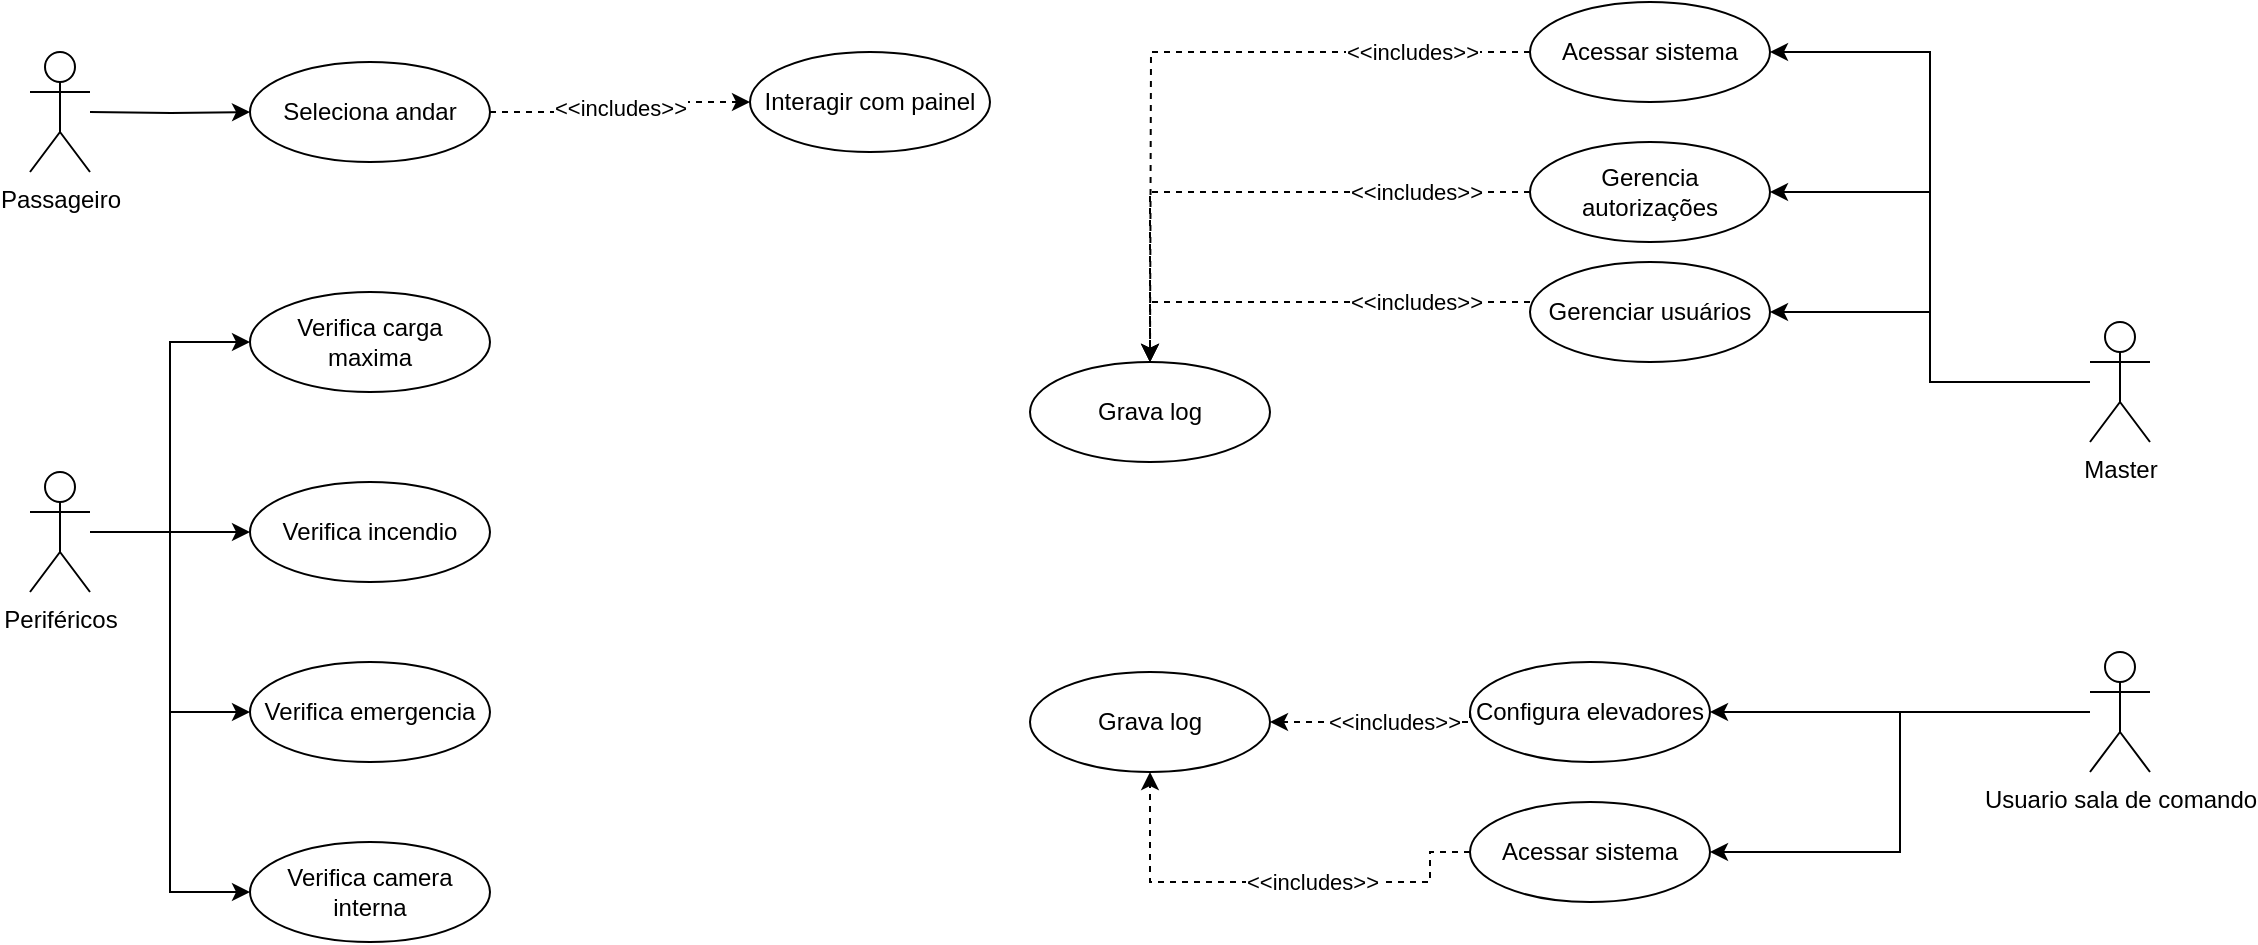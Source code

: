 <mxfile version="20.5.3" type="device"><diagram id="C5RBs43oDa-KdzZeNtuy" name="Page-1"><mxGraphModel dx="2723" dy="972" grid="1" gridSize="10" guides="1" tooltips="1" connect="1" arrows="1" fold="1" page="1" pageScale="1" pageWidth="827" pageHeight="1169" math="0" shadow="0"><root><mxCell id="WIyWlLk6GJQsqaUBKTNV-0"/><mxCell id="WIyWlLk6GJQsqaUBKTNV-1" parent="WIyWlLk6GJQsqaUBKTNV-0"/><mxCell id="w6NfBFmECtoZKY9oJgBz-2" style="edgeStyle=orthogonalEdgeStyle;rounded=0;orthogonalLoop=1;jettySize=auto;html=1;entryX=0;entryY=0.5;entryDx=0;entryDy=0;" parent="WIyWlLk6GJQsqaUBKTNV-1" target="w6NfBFmECtoZKY9oJgBz-17" edge="1"><mxGeometry relative="1" as="geometry"><mxPoint x="-240" y="255" as="targetPoint"/><mxPoint x="-320" y="255" as="sourcePoint"/></mxGeometry></mxCell><mxCell id="w6NfBFmECtoZKY9oJgBz-0" value="Passageiro" style="shape=umlActor;verticalLabelPosition=bottom;verticalAlign=top;html=1;outlineConnect=0;" parent="WIyWlLk6GJQsqaUBKTNV-1" vertex="1"><mxGeometry x="-350" y="225" width="30" height="60" as="geometry"/></mxCell><mxCell id="w6NfBFmECtoZKY9oJgBz-23" style="edgeStyle=orthogonalEdgeStyle;shape=connector;rounded=0;orthogonalLoop=1;jettySize=auto;html=1;entryX=1;entryY=0.5;entryDx=0;entryDy=0;labelBackgroundColor=default;strokeColor=default;fontFamily=Helvetica;fontSize=11;fontColor=default;endArrow=classic;" parent="WIyWlLk6GJQsqaUBKTNV-1" source="w6NfBFmECtoZKY9oJgBz-15" target="w6NfBFmECtoZKY9oJgBz-19" edge="1"><mxGeometry relative="1" as="geometry"/></mxCell><mxCell id="w6NfBFmECtoZKY9oJgBz-36" style="edgeStyle=orthogonalEdgeStyle;shape=connector;rounded=0;orthogonalLoop=1;jettySize=auto;html=1;entryX=1;entryY=0.5;entryDx=0;entryDy=0;labelBackgroundColor=default;strokeColor=default;fontFamily=Helvetica;fontSize=11;fontColor=default;endArrow=classic;" parent="WIyWlLk6GJQsqaUBKTNV-1" source="w6NfBFmECtoZKY9oJgBz-15" target="w6NfBFmECtoZKY9oJgBz-27" edge="1"><mxGeometry relative="1" as="geometry"/></mxCell><mxCell id="Lpwr_iQRA4s3-JbPPNT5-17" style="edgeStyle=orthogonalEdgeStyle;rounded=0;orthogonalLoop=1;jettySize=auto;html=1;entryX=1;entryY=0.5;entryDx=0;entryDy=0;" edge="1" parent="WIyWlLk6GJQsqaUBKTNV-1" source="w6NfBFmECtoZKY9oJgBz-15" target="Lpwr_iQRA4s3-JbPPNT5-16"><mxGeometry relative="1" as="geometry"/></mxCell><mxCell id="w6NfBFmECtoZKY9oJgBz-15" value="Master" style="shape=umlActor;verticalLabelPosition=bottom;verticalAlign=top;html=1;outlineConnect=0;" parent="WIyWlLk6GJQsqaUBKTNV-1" vertex="1"><mxGeometry x="680" y="360" width="30" height="60" as="geometry"/></mxCell><mxCell id="w6NfBFmECtoZKY9oJgBz-17" value="Seleciona andar" style="ellipse;whiteSpace=wrap;html=1;" parent="WIyWlLk6GJQsqaUBKTNV-1" vertex="1"><mxGeometry x="-240" y="230" width="120" height="50" as="geometry"/></mxCell><mxCell id="w6NfBFmECtoZKY9oJgBz-19" value="Gerencia autorizações" style="ellipse;whiteSpace=wrap;html=1;" parent="WIyWlLk6GJQsqaUBKTNV-1" vertex="1"><mxGeometry x="400" y="270" width="120" height="50" as="geometry"/></mxCell><mxCell id="w6NfBFmECtoZKY9oJgBz-22" value="Grava log" style="ellipse;whiteSpace=wrap;html=1;" parent="WIyWlLk6GJQsqaUBKTNV-1" vertex="1"><mxGeometry x="150" y="380" width="120" height="50" as="geometry"/></mxCell><mxCell id="Lpwr_iQRA4s3-JbPPNT5-4" style="edgeStyle=orthogonalEdgeStyle;rounded=0;orthogonalLoop=1;jettySize=auto;html=1;entryX=1;entryY=0.5;entryDx=0;entryDy=0;" edge="1" parent="WIyWlLk6GJQsqaUBKTNV-1" source="w6NfBFmECtoZKY9oJgBz-26" target="Lpwr_iQRA4s3-JbPPNT5-3"><mxGeometry relative="1" as="geometry"/></mxCell><mxCell id="Lpwr_iQRA4s3-JbPPNT5-20" style="edgeStyle=orthogonalEdgeStyle;rounded=0;orthogonalLoop=1;jettySize=auto;html=1;entryX=1;entryY=0.5;entryDx=0;entryDy=0;" edge="1" parent="WIyWlLk6GJQsqaUBKTNV-1" source="w6NfBFmECtoZKY9oJgBz-26" target="Lpwr_iQRA4s3-JbPPNT5-19"><mxGeometry relative="1" as="geometry"/></mxCell><mxCell id="w6NfBFmECtoZKY9oJgBz-26" value="Usuario sala de comando" style="shape=umlActor;verticalLabelPosition=bottom;verticalAlign=top;html=1;outlineConnect=0;" parent="WIyWlLk6GJQsqaUBKTNV-1" vertex="1"><mxGeometry x="680" y="525" width="30" height="60" as="geometry"/></mxCell><mxCell id="w6NfBFmECtoZKY9oJgBz-27" value="Gerenciar usuários" style="ellipse;whiteSpace=wrap;html=1;" parent="WIyWlLk6GJQsqaUBKTNV-1" vertex="1"><mxGeometry x="400" y="330" width="120" height="50" as="geometry"/></mxCell><mxCell id="w6NfBFmECtoZKY9oJgBz-31" value="Interagir com painel" style="ellipse;whiteSpace=wrap;html=1;" parent="WIyWlLk6GJQsqaUBKTNV-1" vertex="1"><mxGeometry x="10" y="225" width="120" height="50" as="geometry"/></mxCell><mxCell id="w6NfBFmECtoZKY9oJgBz-32" value="&amp;lt;&amp;lt;includes&amp;gt;&amp;gt;" style="edgeStyle=orthogonalEdgeStyle;rounded=0;orthogonalLoop=1;jettySize=auto;html=1;dashed=1;exitX=1;exitY=0.5;exitDx=0;exitDy=0;entryX=0;entryY=0.5;entryDx=0;entryDy=0;" parent="WIyWlLk6GJQsqaUBKTNV-1" source="w6NfBFmECtoZKY9oJgBz-17" target="w6NfBFmECtoZKY9oJgBz-31" edge="1"><mxGeometry relative="1" as="geometry"><mxPoint x="-180" y="280" as="sourcePoint"/><mxPoint x="-70" y="240.0" as="targetPoint"/></mxGeometry></mxCell><mxCell id="w6NfBFmECtoZKY9oJgBz-40" value="&amp;lt;&amp;lt;includes&amp;gt;&amp;gt;" style="edgeStyle=orthogonalEdgeStyle;rounded=0;orthogonalLoop=1;jettySize=auto;html=1;dashed=1;exitX=0;exitY=0.5;exitDx=0;exitDy=0;entryX=0.5;entryY=0;entryDx=0;entryDy=0;" parent="WIyWlLk6GJQsqaUBKTNV-1" source="w6NfBFmECtoZKY9oJgBz-19" target="w6NfBFmECtoZKY9oJgBz-22" edge="1"><mxGeometry x="-0.582" relative="1" as="geometry"><mxPoint x="449.5" as="sourcePoint"/><mxPoint x="449.5" y="-100" as="targetPoint"/><mxPoint as="offset"/></mxGeometry></mxCell><mxCell id="w6NfBFmECtoZKY9oJgBz-41" value="&amp;lt;&amp;lt;includes&amp;gt;&amp;gt;" style="edgeStyle=orthogonalEdgeStyle;rounded=0;orthogonalLoop=1;jettySize=auto;html=1;dashed=1;exitX=0;exitY=0.4;exitDx=0;exitDy=0;entryX=0.5;entryY=0;entryDx=0;entryDy=0;exitPerimeter=0;" parent="WIyWlLk6GJQsqaUBKTNV-1" source="w6NfBFmECtoZKY9oJgBz-27" target="w6NfBFmECtoZKY9oJgBz-22" edge="1"><mxGeometry x="-0.481" relative="1" as="geometry"><mxPoint x="380" y="95" as="sourcePoint"/><mxPoint x="140" y="220" as="targetPoint"/><mxPoint as="offset"/></mxGeometry></mxCell><mxCell id="Lpwr_iQRA4s3-JbPPNT5-9" style="edgeStyle=orthogonalEdgeStyle;rounded=0;orthogonalLoop=1;jettySize=auto;html=1;entryX=0;entryY=0.5;entryDx=0;entryDy=0;" edge="1" parent="WIyWlLk6GJQsqaUBKTNV-1" source="Lpwr_iQRA4s3-JbPPNT5-1" target="Lpwr_iQRA4s3-JbPPNT5-6"><mxGeometry relative="1" as="geometry"/></mxCell><mxCell id="Lpwr_iQRA4s3-JbPPNT5-10" style="edgeStyle=orthogonalEdgeStyle;rounded=0;orthogonalLoop=1;jettySize=auto;html=1;entryX=0;entryY=0.5;entryDx=0;entryDy=0;" edge="1" parent="WIyWlLk6GJQsqaUBKTNV-1" source="Lpwr_iQRA4s3-JbPPNT5-1" target="Lpwr_iQRA4s3-JbPPNT5-7"><mxGeometry relative="1" as="geometry"><Array as="points"><mxPoint x="-280" y="465"/><mxPoint x="-280" y="555"/></Array></mxGeometry></mxCell><mxCell id="Lpwr_iQRA4s3-JbPPNT5-11" style="edgeStyle=orthogonalEdgeStyle;rounded=0;orthogonalLoop=1;jettySize=auto;html=1;entryX=0;entryY=0.5;entryDx=0;entryDy=0;" edge="1" parent="WIyWlLk6GJQsqaUBKTNV-1" source="Lpwr_iQRA4s3-JbPPNT5-1" target="Lpwr_iQRA4s3-JbPPNT5-5"><mxGeometry relative="1" as="geometry"/></mxCell><mxCell id="Lpwr_iQRA4s3-JbPPNT5-25" style="edgeStyle=orthogonalEdgeStyle;rounded=0;orthogonalLoop=1;jettySize=auto;html=1;entryX=0;entryY=0.5;entryDx=0;entryDy=0;" edge="1" parent="WIyWlLk6GJQsqaUBKTNV-1" source="Lpwr_iQRA4s3-JbPPNT5-1" target="Lpwr_iQRA4s3-JbPPNT5-24"><mxGeometry relative="1" as="geometry"/></mxCell><mxCell id="Lpwr_iQRA4s3-JbPPNT5-1" value="Periféricos" style="shape=umlActor;verticalLabelPosition=bottom;verticalAlign=top;html=1;outlineConnect=0;" vertex="1" parent="WIyWlLk6GJQsqaUBKTNV-1"><mxGeometry x="-350" y="435" width="30" height="60" as="geometry"/></mxCell><mxCell id="Lpwr_iQRA4s3-JbPPNT5-3" value="Configura elevadores" style="ellipse;whiteSpace=wrap;html=1;" vertex="1" parent="WIyWlLk6GJQsqaUBKTNV-1"><mxGeometry x="370" y="530" width="120" height="50" as="geometry"/></mxCell><mxCell id="Lpwr_iQRA4s3-JbPPNT5-5" value="Verifica carga maxima" style="ellipse;whiteSpace=wrap;html=1;" vertex="1" parent="WIyWlLk6GJQsqaUBKTNV-1"><mxGeometry x="-240" y="345" width="120" height="50" as="geometry"/></mxCell><mxCell id="Lpwr_iQRA4s3-JbPPNT5-6" value="Verifica incendio" style="ellipse;whiteSpace=wrap;html=1;" vertex="1" parent="WIyWlLk6GJQsqaUBKTNV-1"><mxGeometry x="-240" y="440" width="120" height="50" as="geometry"/></mxCell><mxCell id="Lpwr_iQRA4s3-JbPPNT5-7" value="Verifica emergencia" style="ellipse;whiteSpace=wrap;html=1;" vertex="1" parent="WIyWlLk6GJQsqaUBKTNV-1"><mxGeometry x="-240" y="530" width="120" height="50" as="geometry"/></mxCell><mxCell id="Lpwr_iQRA4s3-JbPPNT5-12" value="Grava log" style="ellipse;whiteSpace=wrap;html=1;" vertex="1" parent="WIyWlLk6GJQsqaUBKTNV-1"><mxGeometry x="150" y="535" width="120" height="50" as="geometry"/></mxCell><mxCell id="Lpwr_iQRA4s3-JbPPNT5-13" value="&amp;lt;&amp;lt;includes&amp;gt;&amp;gt;" style="edgeStyle=orthogonalEdgeStyle;rounded=0;orthogonalLoop=1;jettySize=auto;html=1;dashed=1;exitX=0;exitY=0.5;exitDx=0;exitDy=0;entryX=1;entryY=0.5;entryDx=0;entryDy=0;" edge="1" parent="WIyWlLk6GJQsqaUBKTNV-1" source="Lpwr_iQRA4s3-JbPPNT5-3" target="Lpwr_iQRA4s3-JbPPNT5-12"><mxGeometry x="-0.187" relative="1" as="geometry"><mxPoint x="340" y="610" as="sourcePoint"/><mxPoint x="210" y="560" as="targetPoint"/><Array as="points"><mxPoint x="370" y="560"/></Array><mxPoint x="-1" as="offset"/></mxGeometry></mxCell><mxCell id="Lpwr_iQRA4s3-JbPPNT5-16" value="Acessar sistema" style="ellipse;whiteSpace=wrap;html=1;" vertex="1" parent="WIyWlLk6GJQsqaUBKTNV-1"><mxGeometry x="400" y="200" width="120" height="50" as="geometry"/></mxCell><mxCell id="Lpwr_iQRA4s3-JbPPNT5-18" value="&amp;lt;&amp;lt;includes&amp;gt;&amp;gt;" style="edgeStyle=orthogonalEdgeStyle;rounded=0;orthogonalLoop=1;jettySize=auto;html=1;dashed=1;exitX=0;exitY=0.5;exitDx=0;exitDy=0;" edge="1" parent="WIyWlLk6GJQsqaUBKTNV-1" source="Lpwr_iQRA4s3-JbPPNT5-16"><mxGeometry x="-0.654" relative="1" as="geometry"><mxPoint x="410" y="245" as="sourcePoint"/><mxPoint x="210" y="380" as="targetPoint"/><mxPoint as="offset"/></mxGeometry></mxCell><mxCell id="Lpwr_iQRA4s3-JbPPNT5-19" value="Acessar sistema" style="ellipse;whiteSpace=wrap;html=1;" vertex="1" parent="WIyWlLk6GJQsqaUBKTNV-1"><mxGeometry x="370" y="600" width="120" height="50" as="geometry"/></mxCell><mxCell id="Lpwr_iQRA4s3-JbPPNT5-21" value="&amp;lt;&amp;lt;includes&amp;gt;&amp;gt;" style="edgeStyle=orthogonalEdgeStyle;rounded=0;orthogonalLoop=1;jettySize=auto;html=1;dashed=1;exitX=0;exitY=0.5;exitDx=0;exitDy=0;entryX=0.5;entryY=1;entryDx=0;entryDy=0;" edge="1" parent="WIyWlLk6GJQsqaUBKTNV-1" source="Lpwr_iQRA4s3-JbPPNT5-19" target="Lpwr_iQRA4s3-JbPPNT5-12"><mxGeometry x="-0.187" relative="1" as="geometry"><mxPoint x="380" y="565" as="sourcePoint"/><mxPoint x="280" y="570" as="targetPoint"/><Array as="points"><mxPoint x="350" y="625"/><mxPoint x="350" y="640"/><mxPoint x="210" y="640"/></Array><mxPoint x="-1" as="offset"/></mxGeometry></mxCell><mxCell id="Lpwr_iQRA4s3-JbPPNT5-24" value="Verifica camera interna" style="ellipse;whiteSpace=wrap;html=1;" vertex="1" parent="WIyWlLk6GJQsqaUBKTNV-1"><mxGeometry x="-240" y="620" width="120" height="50" as="geometry"/></mxCell></root></mxGraphModel></diagram></mxfile>